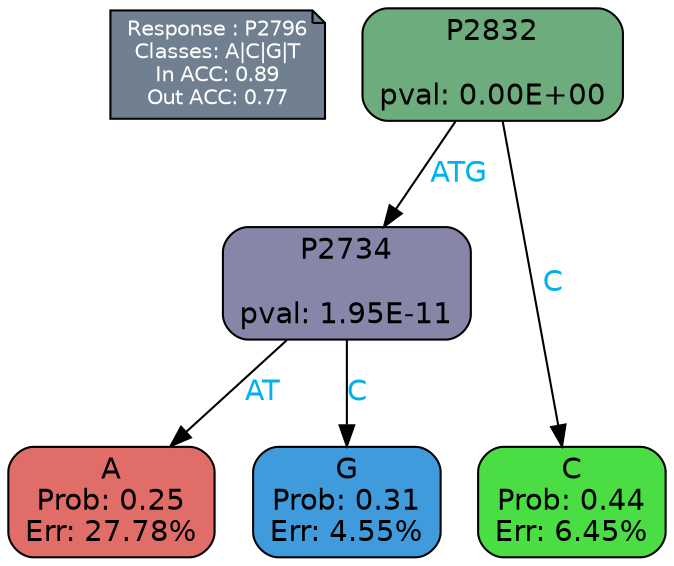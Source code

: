digraph Tree {
node [shape=box, style="filled, rounded", color="black", fontname=helvetica] ;
graph [ranksep=equally, splines=polylines, bgcolor=transparent, dpi=600] ;
edge [fontname=helvetica] ;
LEGEND [label="Response : P2796
Classes: A|C|G|T
In ACC: 0.89
Out ACC: 0.77
",shape=note,align=left,style=filled,fillcolor="slategray",fontcolor="white",fontsize=10];1 [label="P2832

pval: 0.00E+00", fillcolor="#6dac7c"] ;
2 [label="P2734

pval: 1.95E-11", fillcolor="#8886a8"] ;
3 [label="A
Prob: 0.25
Err: 27.78%", fillcolor="#e16d68"] ;
4 [label="G
Prob: 0.31
Err: 4.55%", fillcolor="#409bdd"] ;
5 [label="C
Prob: 0.44
Err: 6.45%", fillcolor="#4bdd44"] ;
1 -> 2 [label="ATG",fontcolor=deepskyblue2] ;
1 -> 5 [label="C",fontcolor=deepskyblue2] ;
2 -> 3 [label="AT",fontcolor=deepskyblue2] ;
2 -> 4 [label="C",fontcolor=deepskyblue2] ;
{rank = same; 3;4;5;}{rank = same; LEGEND;1;}}